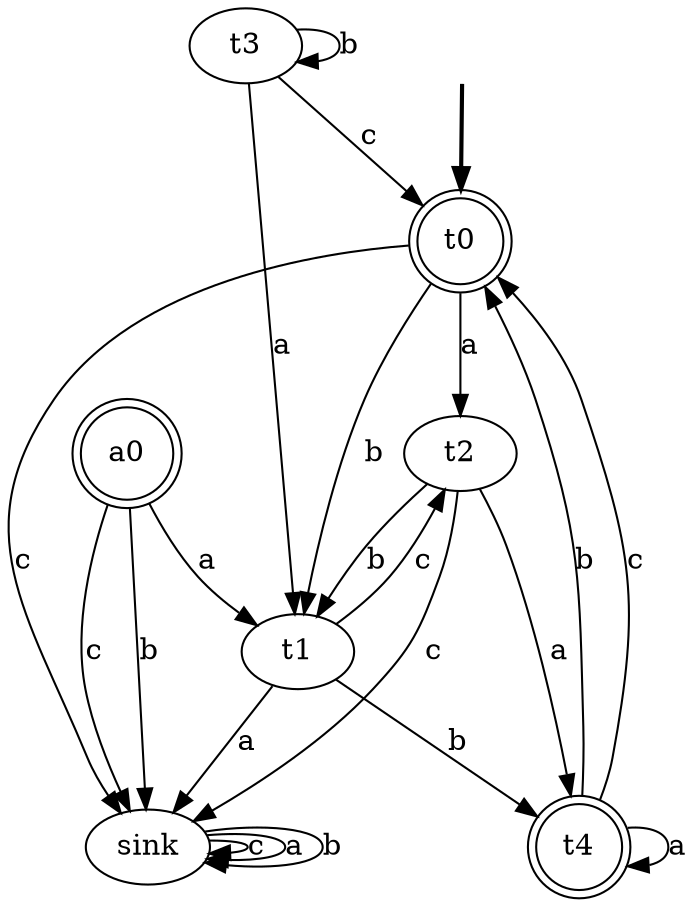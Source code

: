 digraph {
	fake [style=invisible]
	t0 [root=true shape=doublecircle]
	sink
	t2
	t3
	a0 [shape=doublecircle]
	t4 [shape=doublecircle]
	t1
	fake -> t0 [style=bold]
	t0 -> t1 [label=b]
	t0 -> t2 [label=a]
	t1 -> t2 [label=c]
	t1 -> t4 [label=b]
	t2 -> t1 [label=b]
	t2 -> t4 [label=a]
	t3 -> t0 [label=c]
	t3 -> t3 [label=b]
	t3 -> t1 [label=a]
	t4 -> t4 [label=a]
	t4 -> t0 [label=b]
	t4 -> t0 [label=c]
	a0 -> t1 [label=a]
	t0 -> sink [label=c]
	sink -> sink [label=c]
	sink -> sink [label=a]
	sink -> sink [label=b]
	t2 -> sink [label=c]
	a0 -> sink [label=c]
	a0 -> sink [label=b]
	t1 -> sink [label=a]
}
